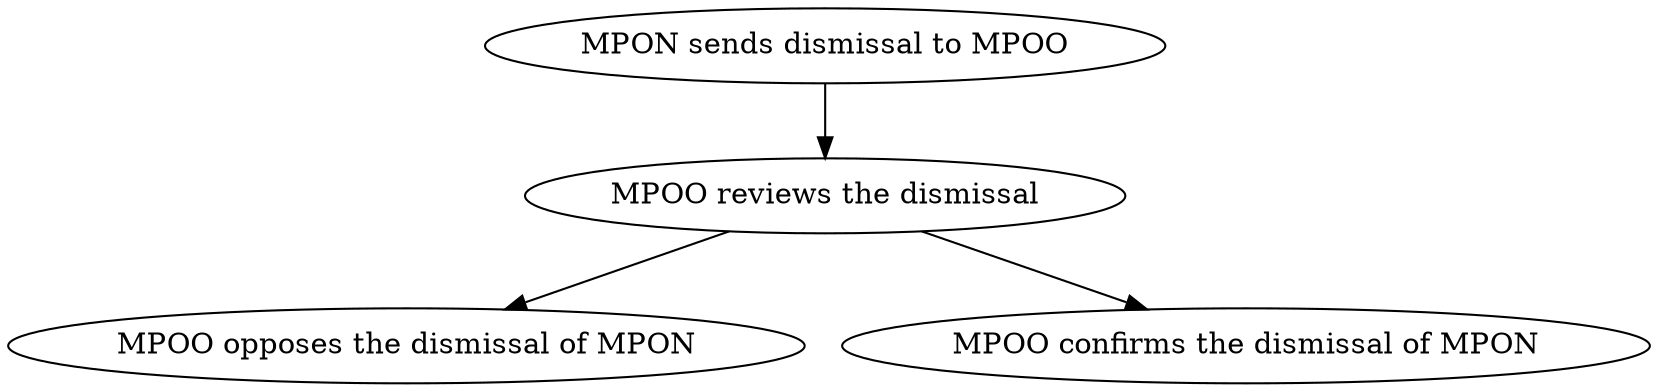 digraph G {
  "MPON sends dismissal to MPOO" -> "MPOO reviews the dismissal"
  "MPOO reviews the dismissal" -> "MPOO opposes the dismissal of MPON"
  "MPOO reviews the dismissal" -> "MPOO confirms the dismissal of MPON"
}